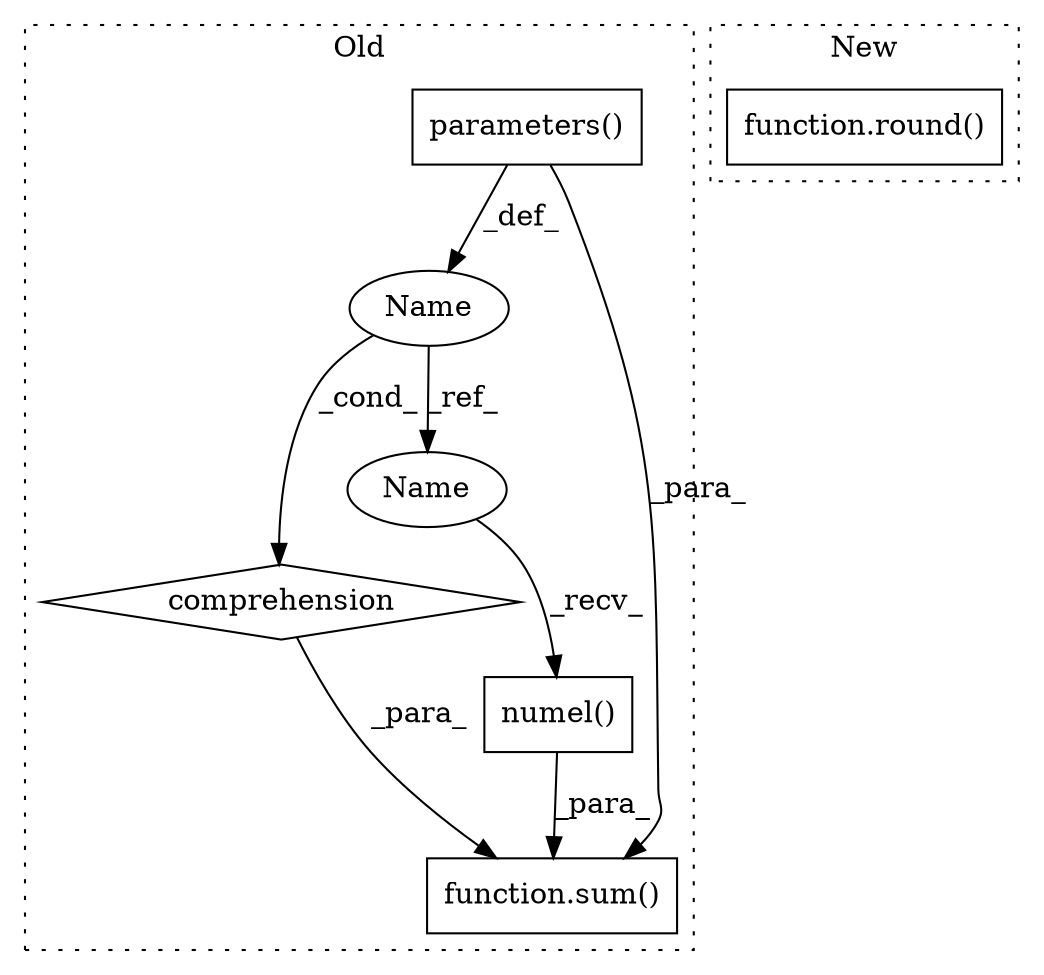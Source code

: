digraph G {
subgraph cluster0 {
1 [label="parameters()" a="75" s="1261" l="20" shape="box"];
3 [label="comprehension" a="45" s="1252" l="3" shape="diamond"];
4 [label="Name" a="87" s="1256" l="1" shape="ellipse"];
5 [label="numel()" a="75" s="1242" l="9" shape="box"];
6 [label="function.sum()" a="75" s="1237,1282" l="4,1" shape="box"];
7 [label="Name" a="87" s="1242" l="1" shape="ellipse"];
label = "Old";
style="dotted";
}
subgraph cluster1 {
2 [label="function.round()" a="75" s="1179,1201" l="6,1" shape="box"];
label = "New";
style="dotted";
}
1 -> 4 [label="_def_"];
1 -> 6 [label="_para_"];
3 -> 6 [label="_para_"];
4 -> 3 [label="_cond_"];
4 -> 7 [label="_ref_"];
5 -> 6 [label="_para_"];
7 -> 5 [label="_recv_"];
}